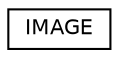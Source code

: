 digraph G
{
  edge [fontname="Helvetica",fontsize="10",labelfontname="Helvetica",labelfontsize="10"];
  node [fontname="Helvetica",fontsize="10",shape=record];
  rankdir=LR;
  Node1 [label="IMAGE",height=0.2,width=0.4,color="black", fillcolor="white", style="filled",URL="$dd/d94/structIMAGE.html"];
}
